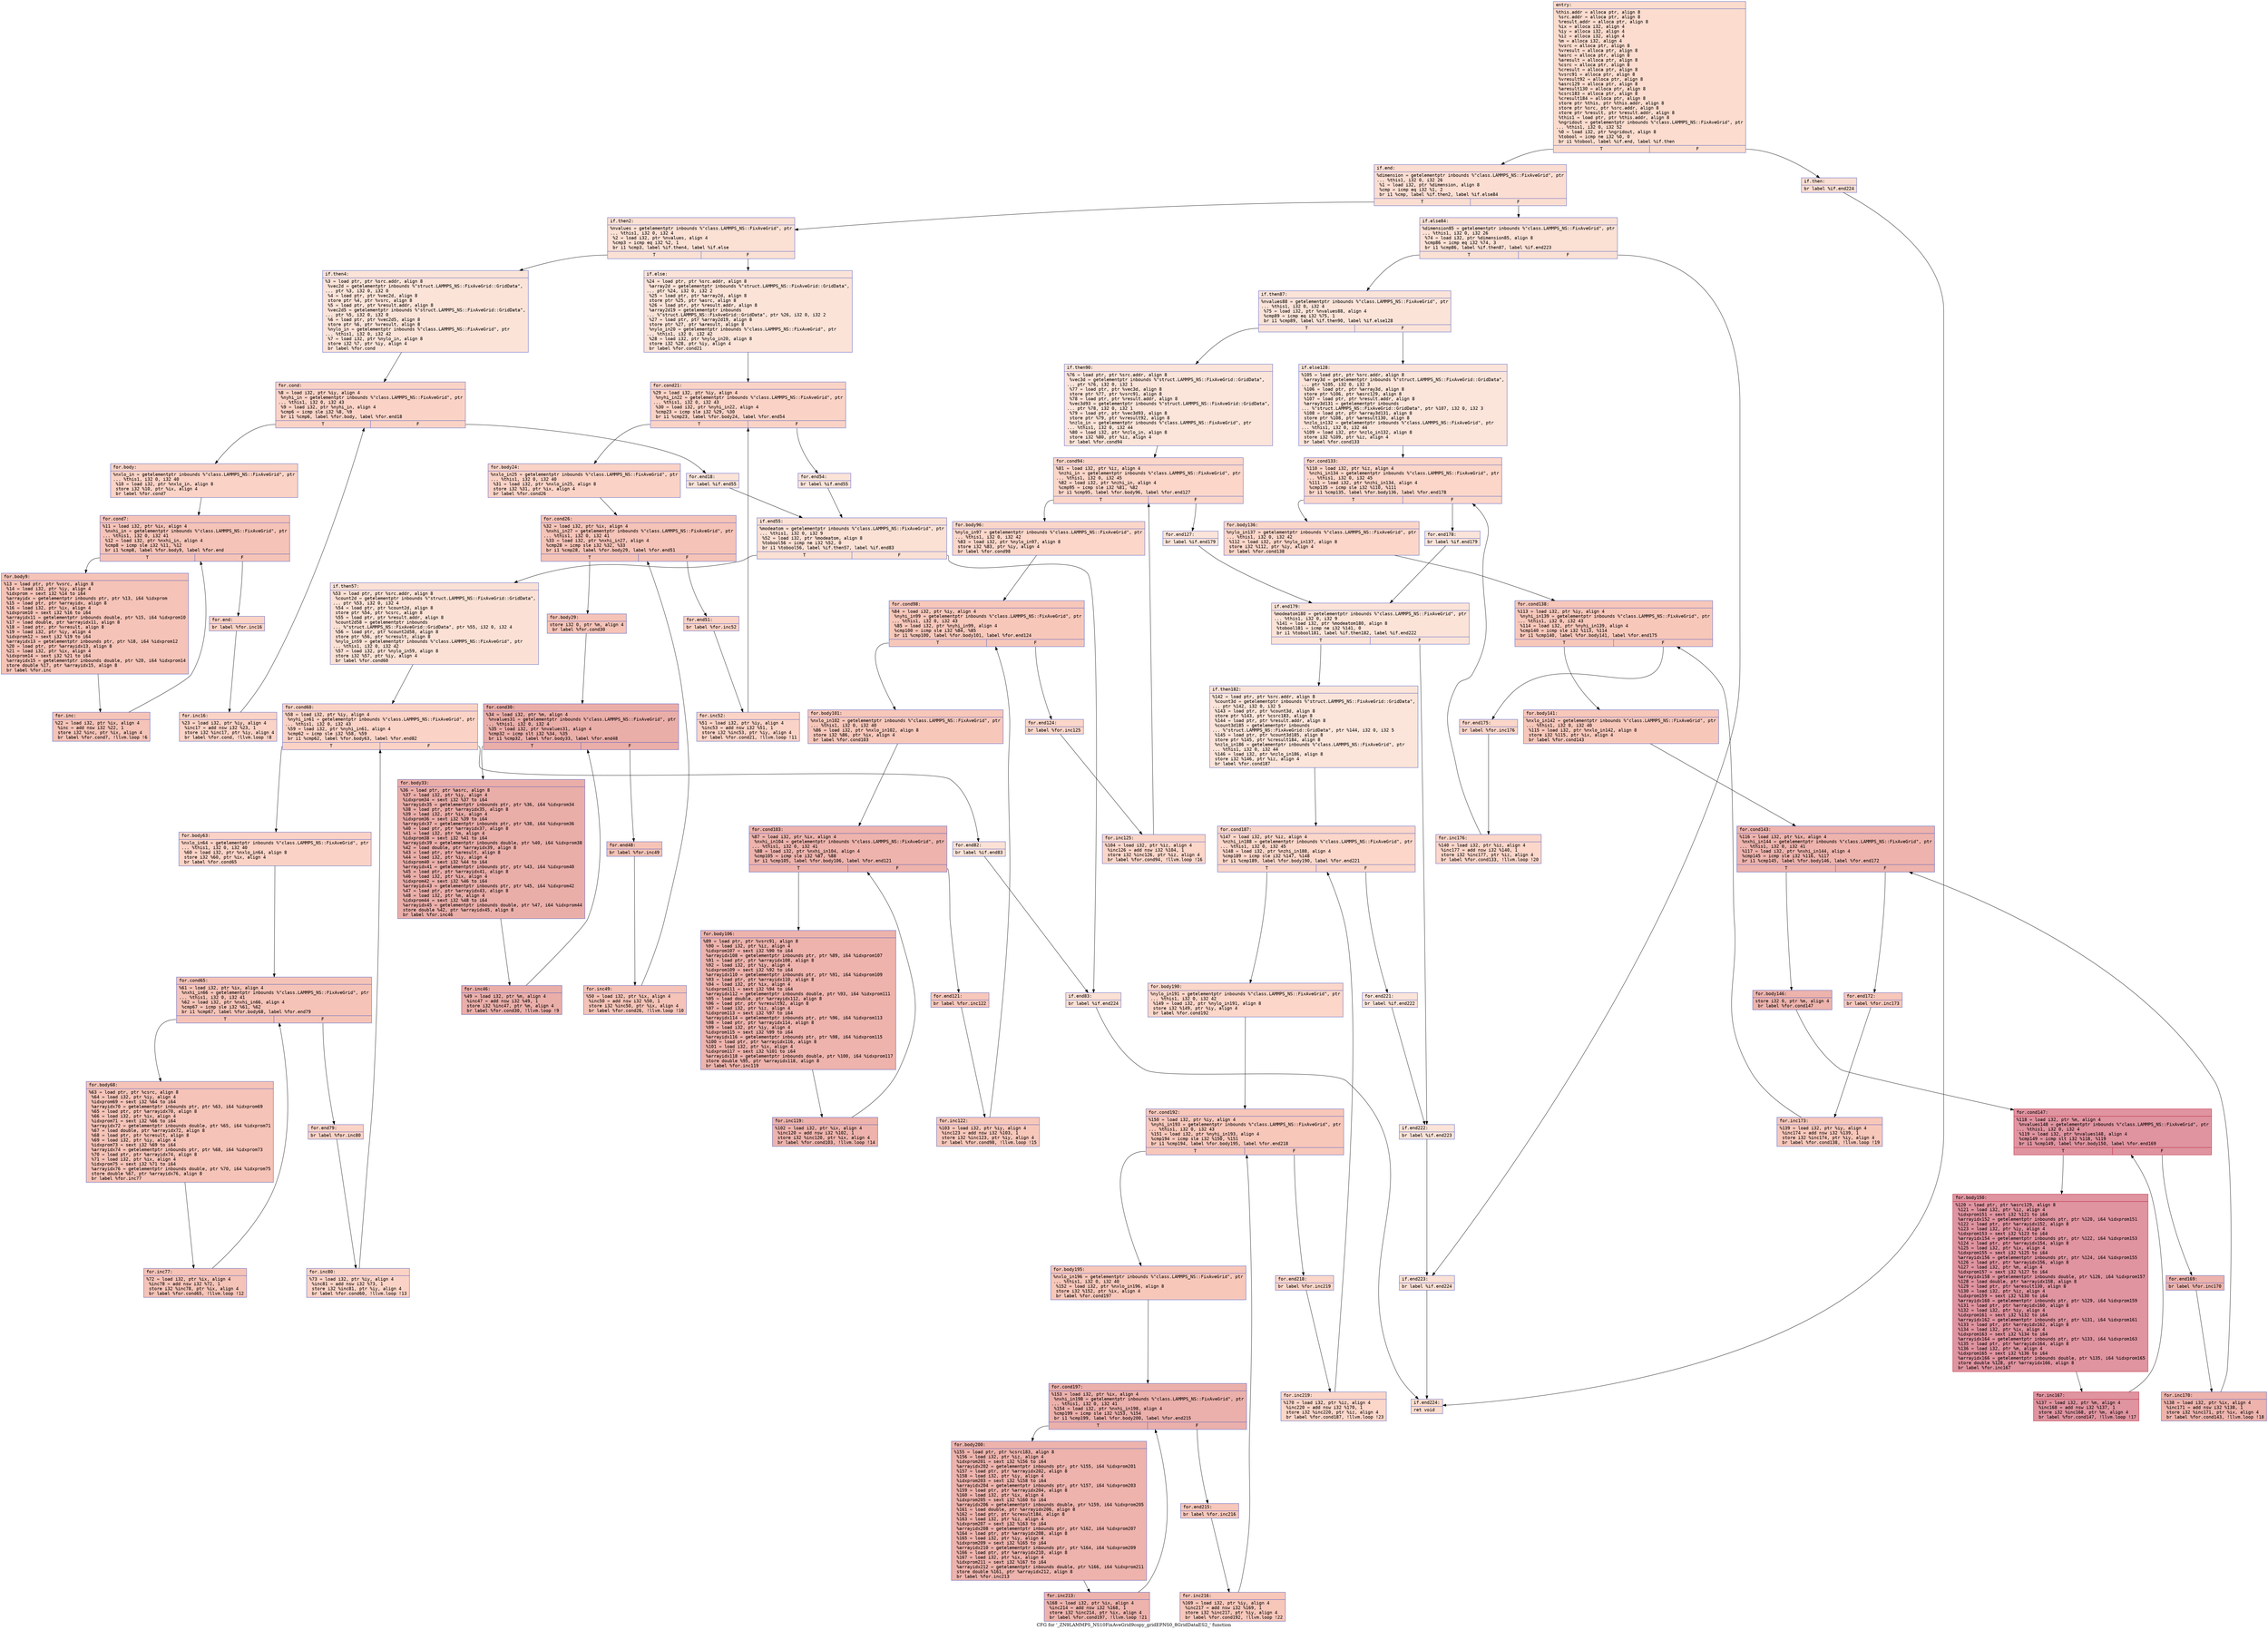 digraph "CFG for '_ZN9LAMMPS_NS10FixAveGrid9copy_gridEPNS0_8GridDataES2_' function" {
	label="CFG for '_ZN9LAMMPS_NS10FixAveGrid9copy_gridEPNS0_8GridDataES2_' function";

	Node0x560b514396a0 [shape=record,color="#3d50c3ff", style=filled, fillcolor="#f7af9170" fontname="Courier",label="{entry:\l|  %this.addr = alloca ptr, align 8\l  %src.addr = alloca ptr, align 8\l  %result.addr = alloca ptr, align 8\l  %ix = alloca i32, align 4\l  %iy = alloca i32, align 4\l  %iz = alloca i32, align 4\l  %m = alloca i32, align 4\l  %vsrc = alloca ptr, align 8\l  %vresult = alloca ptr, align 8\l  %asrc = alloca ptr, align 8\l  %aresult = alloca ptr, align 8\l  %csrc = alloca ptr, align 8\l  %cresult = alloca ptr, align 8\l  %vsrc91 = alloca ptr, align 8\l  %vresult92 = alloca ptr, align 8\l  %asrc129 = alloca ptr, align 8\l  %aresult130 = alloca ptr, align 8\l  %csrc183 = alloca ptr, align 8\l  %cresult184 = alloca ptr, align 8\l  store ptr %this, ptr %this.addr, align 8\l  store ptr %src, ptr %src.addr, align 8\l  store ptr %result, ptr %result.addr, align 8\l  %this1 = load ptr, ptr %this.addr, align 8\l  %ngridout = getelementptr inbounds %\"class.LAMMPS_NS::FixAveGrid\", ptr\l... %this1, i32 0, i32 52\l  %0 = load i32, ptr %ngridout, align 8\l  %tobool = icmp ne i32 %0, 0\l  br i1 %tobool, label %if.end, label %if.then\l|{<s0>T|<s1>F}}"];
	Node0x560b514396a0:s0 -> Node0x560b51439d40[tooltip="entry -> if.end\nProbability 62.50%" ];
	Node0x560b514396a0:s1 -> Node0x560b5143aab0[tooltip="entry -> if.then\nProbability 37.50%" ];
	Node0x560b5143aab0 [shape=record,color="#3d50c3ff", style=filled, fillcolor="#f7b59970" fontname="Courier",label="{if.then:\l|  br label %if.end224\l}"];
	Node0x560b5143aab0 -> Node0x560b5143abd0[tooltip="if.then -> if.end224\nProbability 100.00%" ];
	Node0x560b51439d40 [shape=record,color="#3d50c3ff", style=filled, fillcolor="#f7b39670" fontname="Courier",label="{if.end:\l|  %dimension = getelementptr inbounds %\"class.LAMMPS_NS::FixAveGrid\", ptr\l... %this1, i32 0, i32 26\l  %1 = load i32, ptr %dimension, align 8\l  %cmp = icmp eq i32 %1, 2\l  br i1 %cmp, label %if.then2, label %if.else84\l|{<s0>T|<s1>F}}"];
	Node0x560b51439d40:s0 -> Node0x560b5143aee0[tooltip="if.end -> if.then2\nProbability 50.00%" ];
	Node0x560b51439d40:s1 -> Node0x560b5143af60[tooltip="if.end -> if.else84\nProbability 50.00%" ];
	Node0x560b5143aee0 [shape=record,color="#3d50c3ff", style=filled, fillcolor="#f7b99e70" fontname="Courier",label="{if.then2:\l|  %nvalues = getelementptr inbounds %\"class.LAMMPS_NS::FixAveGrid\", ptr\l... %this1, i32 0, i32 4\l  %2 = load i32, ptr %nvalues, align 4\l  %cmp3 = icmp eq i32 %2, 1\l  br i1 %cmp3, label %if.then4, label %if.else\l|{<s0>T|<s1>F}}"];
	Node0x560b5143aee0:s0 -> Node0x560b5143b2a0[tooltip="if.then2 -> if.then4\nProbability 50.00%" ];
	Node0x560b5143aee0:s1 -> Node0x560b5143b320[tooltip="if.then2 -> if.else\nProbability 50.00%" ];
	Node0x560b5143b2a0 [shape=record,color="#3d50c3ff", style=filled, fillcolor="#f6bfa670" fontname="Courier",label="{if.then4:\l|  %3 = load ptr, ptr %src.addr, align 8\l  %vec2d = getelementptr inbounds %\"struct.LAMMPS_NS::FixAveGrid::GridData\",\l... ptr %3, i32 0, i32 0\l  %4 = load ptr, ptr %vec2d, align 8\l  store ptr %4, ptr %vsrc, align 8\l  %5 = load ptr, ptr %result.addr, align 8\l  %vec2d5 = getelementptr inbounds %\"struct.LAMMPS_NS::FixAveGrid::GridData\",\l... ptr %5, i32 0, i32 0\l  %6 = load ptr, ptr %vec2d5, align 8\l  store ptr %6, ptr %vresult, align 8\l  %nylo_in = getelementptr inbounds %\"class.LAMMPS_NS::FixAveGrid\", ptr\l... %this1, i32 0, i32 42\l  %7 = load i32, ptr %nylo_in, align 8\l  store i32 %7, ptr %iy, align 4\l  br label %for.cond\l}"];
	Node0x560b5143b2a0 -> Node0x560b5143bb40[tooltip="if.then4 -> for.cond\nProbability 100.00%" ];
	Node0x560b5143bb40 [shape=record,color="#3d50c3ff", style=filled, fillcolor="#f59c7d70" fontname="Courier",label="{for.cond:\l|  %8 = load i32, ptr %iy, align 4\l  %nyhi_in = getelementptr inbounds %\"class.LAMMPS_NS::FixAveGrid\", ptr\l... %this1, i32 0, i32 43\l  %9 = load i32, ptr %nyhi_in, align 4\l  %cmp6 = icmp sle i32 %8, %9\l  br i1 %cmp6, label %for.body, label %for.end18\l|{<s0>T|<s1>F}}"];
	Node0x560b5143bb40:s0 -> Node0x560b5143bec0[tooltip="for.cond -> for.body\nProbability 96.88%" ];
	Node0x560b5143bb40:s1 -> Node0x560b5143bf40[tooltip="for.cond -> for.end18\nProbability 3.12%" ];
	Node0x560b5143bec0 [shape=record,color="#3d50c3ff", style=filled, fillcolor="#f59c7d70" fontname="Courier",label="{for.body:\l|  %nxlo_in = getelementptr inbounds %\"class.LAMMPS_NS::FixAveGrid\", ptr\l... %this1, i32 0, i32 40\l  %10 = load i32, ptr %nxlo_in, align 8\l  store i32 %10, ptr %ix, align 4\l  br label %for.cond7\l}"];
	Node0x560b5143bec0 -> Node0x560b5143c270[tooltip="for.body -> for.cond7\nProbability 100.00%" ];
	Node0x560b5143c270 [shape=record,color="#3d50c3ff", style=filled, fillcolor="#e8765c70" fontname="Courier",label="{for.cond7:\l|  %11 = load i32, ptr %ix, align 4\l  %nxhi_in = getelementptr inbounds %\"class.LAMMPS_NS::FixAveGrid\", ptr\l... %this1, i32 0, i32 41\l  %12 = load i32, ptr %nxhi_in, align 4\l  %cmp8 = icmp sle i32 %11, %12\l  br i1 %cmp8, label %for.body9, label %for.end\l|{<s0>T|<s1>F}}"];
	Node0x560b5143c270:s0 -> Node0x560b5143a790[tooltip="for.cond7 -> for.body9\nProbability 96.88%" ];
	Node0x560b5143c270:s1 -> Node0x560b5143a810[tooltip="for.cond7 -> for.end\nProbability 3.12%" ];
	Node0x560b5143a790 [shape=record,color="#3d50c3ff", style=filled, fillcolor="#e8765c70" fontname="Courier",label="{for.body9:\l|  %13 = load ptr, ptr %vsrc, align 8\l  %14 = load i32, ptr %iy, align 4\l  %idxprom = sext i32 %14 to i64\l  %arrayidx = getelementptr inbounds ptr, ptr %13, i64 %idxprom\l  %15 = load ptr, ptr %arrayidx, align 8\l  %16 = load i32, ptr %ix, align 4\l  %idxprom10 = sext i32 %16 to i64\l  %arrayidx11 = getelementptr inbounds double, ptr %15, i64 %idxprom10\l  %17 = load double, ptr %arrayidx11, align 8\l  %18 = load ptr, ptr %vresult, align 8\l  %19 = load i32, ptr %iy, align 4\l  %idxprom12 = sext i32 %19 to i64\l  %arrayidx13 = getelementptr inbounds ptr, ptr %18, i64 %idxprom12\l  %20 = load ptr, ptr %arrayidx13, align 8\l  %21 = load i32, ptr %ix, align 4\l  %idxprom14 = sext i32 %21 to i64\l  %arrayidx15 = getelementptr inbounds double, ptr %20, i64 %idxprom14\l  store double %17, ptr %arrayidx15, align 8\l  br label %for.inc\l}"];
	Node0x560b5143a790 -> Node0x560b5143d570[tooltip="for.body9 -> for.inc\nProbability 100.00%" ];
	Node0x560b5143d570 [shape=record,color="#3d50c3ff", style=filled, fillcolor="#e8765c70" fontname="Courier",label="{for.inc:\l|  %22 = load i32, ptr %ix, align 4\l  %inc = add nsw i32 %22, 1\l  store i32 %inc, ptr %ix, align 4\l  br label %for.cond7, !llvm.loop !6\l}"];
	Node0x560b5143d570 -> Node0x560b5143c270[tooltip="for.inc -> for.cond7\nProbability 100.00%" ];
	Node0x560b5143a810 [shape=record,color="#3d50c3ff", style=filled, fillcolor="#f59c7d70" fontname="Courier",label="{for.end:\l|  br label %for.inc16\l}"];
	Node0x560b5143a810 -> Node0x560b5143d960[tooltip="for.end -> for.inc16\nProbability 100.00%" ];
	Node0x560b5143d960 [shape=record,color="#3d50c3ff", style=filled, fillcolor="#f59c7d70" fontname="Courier",label="{for.inc16:\l|  %23 = load i32, ptr %iy, align 4\l  %inc17 = add nsw i32 %23, 1\l  store i32 %inc17, ptr %iy, align 4\l  br label %for.cond, !llvm.loop !8\l}"];
	Node0x560b5143d960 -> Node0x560b5143bb40[tooltip="for.inc16 -> for.cond\nProbability 100.00%" ];
	Node0x560b5143bf40 [shape=record,color="#3d50c3ff", style=filled, fillcolor="#f6bfa670" fontname="Courier",label="{for.end18:\l|  br label %if.end55\l}"];
	Node0x560b5143bf40 -> Node0x560b5143dde0[tooltip="for.end18 -> if.end55\nProbability 100.00%" ];
	Node0x560b5143b320 [shape=record,color="#3d50c3ff", style=filled, fillcolor="#f6bfa670" fontname="Courier",label="{if.else:\l|  %24 = load ptr, ptr %src.addr, align 8\l  %array2d = getelementptr inbounds %\"struct.LAMMPS_NS::FixAveGrid::GridData\",\l... ptr %24, i32 0, i32 2\l  %25 = load ptr, ptr %array2d, align 8\l  store ptr %25, ptr %asrc, align 8\l  %26 = load ptr, ptr %result.addr, align 8\l  %array2d19 = getelementptr inbounds\l... %\"struct.LAMMPS_NS::FixAveGrid::GridData\", ptr %26, i32 0, i32 2\l  %27 = load ptr, ptr %array2d19, align 8\l  store ptr %27, ptr %aresult, align 8\l  %nylo_in20 = getelementptr inbounds %\"class.LAMMPS_NS::FixAveGrid\", ptr\l... %this1, i32 0, i32 42\l  %28 = load i32, ptr %nylo_in20, align 8\l  store i32 %28, ptr %iy, align 4\l  br label %for.cond21\l}"];
	Node0x560b5143b320 -> Node0x560b5143e5f0[tooltip="if.else -> for.cond21\nProbability 100.00%" ];
	Node0x560b5143e5f0 [shape=record,color="#3d50c3ff", style=filled, fillcolor="#f59c7d70" fontname="Courier",label="{for.cond21:\l|  %29 = load i32, ptr %iy, align 4\l  %nyhi_in22 = getelementptr inbounds %\"class.LAMMPS_NS::FixAveGrid\", ptr\l... %this1, i32 0, i32 43\l  %30 = load i32, ptr %nyhi_in22, align 4\l  %cmp23 = icmp sle i32 %29, %30\l  br i1 %cmp23, label %for.body24, label %for.end54\l|{<s0>T|<s1>F}}"];
	Node0x560b5143e5f0:s0 -> Node0x560b5143e980[tooltip="for.cond21 -> for.body24\nProbability 96.88%" ];
	Node0x560b5143e5f0:s1 -> Node0x560b5143ea00[tooltip="for.cond21 -> for.end54\nProbability 3.12%" ];
	Node0x560b5143e980 [shape=record,color="#3d50c3ff", style=filled, fillcolor="#f59c7d70" fontname="Courier",label="{for.body24:\l|  %nxlo_in25 = getelementptr inbounds %\"class.LAMMPS_NS::FixAveGrid\", ptr\l... %this1, i32 0, i32 40\l  %31 = load i32, ptr %nxlo_in25, align 8\l  store i32 %31, ptr %ix, align 4\l  br label %for.cond26\l}"];
	Node0x560b5143e980 -> Node0x560b5143ed40[tooltip="for.body24 -> for.cond26\nProbability 100.00%" ];
	Node0x560b5143ed40 [shape=record,color="#3d50c3ff", style=filled, fillcolor="#e8765c70" fontname="Courier",label="{for.cond26:\l|  %32 = load i32, ptr %ix, align 4\l  %nxhi_in27 = getelementptr inbounds %\"class.LAMMPS_NS::FixAveGrid\", ptr\l... %this1, i32 0, i32 41\l  %33 = load i32, ptr %nxhi_in27, align 4\l  %cmp28 = icmp sle i32 %32, %33\l  br i1 %cmp28, label %for.body29, label %for.end51\l|{<s0>T|<s1>F}}"];
	Node0x560b5143ed40:s0 -> Node0x560b5143f0d0[tooltip="for.cond26 -> for.body29\nProbability 96.88%" ];
	Node0x560b5143ed40:s1 -> Node0x560b5143f150[tooltip="for.cond26 -> for.end51\nProbability 3.12%" ];
	Node0x560b5143f0d0 [shape=record,color="#3d50c3ff", style=filled, fillcolor="#e8765c70" fontname="Courier",label="{for.body29:\l|  store i32 0, ptr %m, align 4\l  br label %for.cond30\l}"];
	Node0x560b5143f0d0 -> Node0x560b5143f320[tooltip="for.body29 -> for.cond30\nProbability 100.00%" ];
	Node0x560b5143f320 [shape=record,color="#3d50c3ff", style=filled, fillcolor="#d0473d70" fontname="Courier",label="{for.cond30:\l|  %34 = load i32, ptr %m, align 4\l  %nvalues31 = getelementptr inbounds %\"class.LAMMPS_NS::FixAveGrid\", ptr\l... %this1, i32 0, i32 4\l  %35 = load i32, ptr %nvalues31, align 4\l  %cmp32 = icmp slt i32 %34, %35\l  br i1 %cmp32, label %for.body33, label %for.end48\l|{<s0>T|<s1>F}}"];
	Node0x560b5143f320:s0 -> Node0x560b5143f6b0[tooltip="for.cond30 -> for.body33\nProbability 96.88%" ];
	Node0x560b5143f320:s1 -> Node0x560b5143f730[tooltip="for.cond30 -> for.end48\nProbability 3.12%" ];
	Node0x560b5143f6b0 [shape=record,color="#3d50c3ff", style=filled, fillcolor="#d0473d70" fontname="Courier",label="{for.body33:\l|  %36 = load ptr, ptr %asrc, align 8\l  %37 = load i32, ptr %iy, align 4\l  %idxprom34 = sext i32 %37 to i64\l  %arrayidx35 = getelementptr inbounds ptr, ptr %36, i64 %idxprom34\l  %38 = load ptr, ptr %arrayidx35, align 8\l  %39 = load i32, ptr %ix, align 4\l  %idxprom36 = sext i32 %39 to i64\l  %arrayidx37 = getelementptr inbounds ptr, ptr %38, i64 %idxprom36\l  %40 = load ptr, ptr %arrayidx37, align 8\l  %41 = load i32, ptr %m, align 4\l  %idxprom38 = sext i32 %41 to i64\l  %arrayidx39 = getelementptr inbounds double, ptr %40, i64 %idxprom38\l  %42 = load double, ptr %arrayidx39, align 8\l  %43 = load ptr, ptr %aresult, align 8\l  %44 = load i32, ptr %iy, align 4\l  %idxprom40 = sext i32 %44 to i64\l  %arrayidx41 = getelementptr inbounds ptr, ptr %43, i64 %idxprom40\l  %45 = load ptr, ptr %arrayidx41, align 8\l  %46 = load i32, ptr %ix, align 4\l  %idxprom42 = sext i32 %46 to i64\l  %arrayidx43 = getelementptr inbounds ptr, ptr %45, i64 %idxprom42\l  %47 = load ptr, ptr %arrayidx43, align 8\l  %48 = load i32, ptr %m, align 4\l  %idxprom44 = sext i32 %48 to i64\l  %arrayidx45 = getelementptr inbounds double, ptr %47, i64 %idxprom44\l  store double %42, ptr %arrayidx45, align 8\l  br label %for.inc46\l}"];
	Node0x560b5143f6b0 -> Node0x560b51441030[tooltip="for.body33 -> for.inc46\nProbability 100.00%" ];
	Node0x560b51441030 [shape=record,color="#3d50c3ff", style=filled, fillcolor="#d0473d70" fontname="Courier",label="{for.inc46:\l|  %49 = load i32, ptr %m, align 4\l  %inc47 = add nsw i32 %49, 1\l  store i32 %inc47, ptr %m, align 4\l  br label %for.cond30, !llvm.loop !9\l}"];
	Node0x560b51441030 -> Node0x560b5143f320[tooltip="for.inc46 -> for.cond30\nProbability 100.00%" ];
	Node0x560b5143f730 [shape=record,color="#3d50c3ff", style=filled, fillcolor="#e8765c70" fontname="Courier",label="{for.end48:\l|  br label %for.inc49\l}"];
	Node0x560b5143f730 -> Node0x560b5143c850[tooltip="for.end48 -> for.inc49\nProbability 100.00%" ];
	Node0x560b5143c850 [shape=record,color="#3d50c3ff", style=filled, fillcolor="#e8765c70" fontname="Courier",label="{for.inc49:\l|  %50 = load i32, ptr %ix, align 4\l  %inc50 = add nsw i32 %50, 1\l  store i32 %inc50, ptr %ix, align 4\l  br label %for.cond26, !llvm.loop !10\l}"];
	Node0x560b5143c850 -> Node0x560b5143ed40[tooltip="for.inc49 -> for.cond26\nProbability 100.00%" ];
	Node0x560b5143f150 [shape=record,color="#3d50c3ff", style=filled, fillcolor="#f59c7d70" fontname="Courier",label="{for.end51:\l|  br label %for.inc52\l}"];
	Node0x560b5143f150 -> Node0x560b51441f40[tooltip="for.end51 -> for.inc52\nProbability 100.00%" ];
	Node0x560b51441f40 [shape=record,color="#3d50c3ff", style=filled, fillcolor="#f59c7d70" fontname="Courier",label="{for.inc52:\l|  %51 = load i32, ptr %iy, align 4\l  %inc53 = add nsw i32 %51, 1\l  store i32 %inc53, ptr %iy, align 4\l  br label %for.cond21, !llvm.loop !11\l}"];
	Node0x560b51441f40 -> Node0x560b5143e5f0[tooltip="for.inc52 -> for.cond21\nProbability 100.00%" ];
	Node0x560b5143ea00 [shape=record,color="#3d50c3ff", style=filled, fillcolor="#f6bfa670" fontname="Courier",label="{for.end54:\l|  br label %if.end55\l}"];
	Node0x560b5143ea00 -> Node0x560b5143dde0[tooltip="for.end54 -> if.end55\nProbability 100.00%" ];
	Node0x560b5143dde0 [shape=record,color="#3d50c3ff", style=filled, fillcolor="#f7b99e70" fontname="Courier",label="{if.end55:\l|  %modeatom = getelementptr inbounds %\"class.LAMMPS_NS::FixAveGrid\", ptr\l... %this1, i32 0, i32 9\l  %52 = load i32, ptr %modeatom, align 8\l  %tobool56 = icmp ne i32 %52, 0\l  br i1 %tobool56, label %if.then57, label %if.end83\l|{<s0>T|<s1>F}}"];
	Node0x560b5143dde0:s0 -> Node0x560b51442660[tooltip="if.end55 -> if.then57\nProbability 62.50%" ];
	Node0x560b5143dde0:s1 -> Node0x560b514426e0[tooltip="if.end55 -> if.end83\nProbability 37.50%" ];
	Node0x560b51442660 [shape=record,color="#3d50c3ff", style=filled, fillcolor="#f7bca170" fontname="Courier",label="{if.then57:\l|  %53 = load ptr, ptr %src.addr, align 8\l  %count2d = getelementptr inbounds %\"struct.LAMMPS_NS::FixAveGrid::GridData\",\l... ptr %53, i32 0, i32 4\l  %54 = load ptr, ptr %count2d, align 8\l  store ptr %54, ptr %csrc, align 8\l  %55 = load ptr, ptr %result.addr, align 8\l  %count2d58 = getelementptr inbounds\l... %\"struct.LAMMPS_NS::FixAveGrid::GridData\", ptr %55, i32 0, i32 4\l  %56 = load ptr, ptr %count2d58, align 8\l  store ptr %56, ptr %cresult, align 8\l  %nylo_in59 = getelementptr inbounds %\"class.LAMMPS_NS::FixAveGrid\", ptr\l... %this1, i32 0, i32 42\l  %57 = load i32, ptr %nylo_in59, align 8\l  store i32 %57, ptr %iy, align 4\l  br label %for.cond60\l}"];
	Node0x560b51442660 -> Node0x560b51442f30[tooltip="if.then57 -> for.cond60\nProbability 100.00%" ];
	Node0x560b51442f30 [shape=record,color="#3d50c3ff", style=filled, fillcolor="#f59c7d70" fontname="Courier",label="{for.cond60:\l|  %58 = load i32, ptr %iy, align 4\l  %nyhi_in61 = getelementptr inbounds %\"class.LAMMPS_NS::FixAveGrid\", ptr\l... %this1, i32 0, i32 43\l  %59 = load i32, ptr %nyhi_in61, align 4\l  %cmp62 = icmp sle i32 %58, %59\l  br i1 %cmp62, label %for.body63, label %for.end82\l|{<s0>T|<s1>F}}"];
	Node0x560b51442f30:s0 -> Node0x560b514432c0[tooltip="for.cond60 -> for.body63\nProbability 96.88%" ];
	Node0x560b51442f30:s1 -> Node0x560b51443340[tooltip="for.cond60 -> for.end82\nProbability 3.12%" ];
	Node0x560b514432c0 [shape=record,color="#3d50c3ff", style=filled, fillcolor="#f59c7d70" fontname="Courier",label="{for.body63:\l|  %nxlo_in64 = getelementptr inbounds %\"class.LAMMPS_NS::FixAveGrid\", ptr\l... %this1, i32 0, i32 40\l  %60 = load i32, ptr %nxlo_in64, align 8\l  store i32 %60, ptr %ix, align 4\l  br label %for.cond65\l}"];
	Node0x560b514432c0 -> Node0x560b51443680[tooltip="for.body63 -> for.cond65\nProbability 100.00%" ];
	Node0x560b51443680 [shape=record,color="#3d50c3ff", style=filled, fillcolor="#e8765c70" fontname="Courier",label="{for.cond65:\l|  %61 = load i32, ptr %ix, align 4\l  %nxhi_in66 = getelementptr inbounds %\"class.LAMMPS_NS::FixAveGrid\", ptr\l... %this1, i32 0, i32 41\l  %62 = load i32, ptr %nxhi_in66, align 4\l  %cmp67 = icmp sle i32 %61, %62\l  br i1 %cmp67, label %for.body68, label %for.end79\l|{<s0>T|<s1>F}}"];
	Node0x560b51443680:s0 -> Node0x560b51443a10[tooltip="for.cond65 -> for.body68\nProbability 96.88%" ];
	Node0x560b51443680:s1 -> Node0x560b51443a90[tooltip="for.cond65 -> for.end79\nProbability 3.12%" ];
	Node0x560b51443a10 [shape=record,color="#3d50c3ff", style=filled, fillcolor="#e8765c70" fontname="Courier",label="{for.body68:\l|  %63 = load ptr, ptr %csrc, align 8\l  %64 = load i32, ptr %iy, align 4\l  %idxprom69 = sext i32 %64 to i64\l  %arrayidx70 = getelementptr inbounds ptr, ptr %63, i64 %idxprom69\l  %65 = load ptr, ptr %arrayidx70, align 8\l  %66 = load i32, ptr %ix, align 4\l  %idxprom71 = sext i32 %66 to i64\l  %arrayidx72 = getelementptr inbounds double, ptr %65, i64 %idxprom71\l  %67 = load double, ptr %arrayidx72, align 8\l  %68 = load ptr, ptr %cresult, align 8\l  %69 = load i32, ptr %iy, align 4\l  %idxprom73 = sext i32 %69 to i64\l  %arrayidx74 = getelementptr inbounds ptr, ptr %68, i64 %idxprom73\l  %70 = load ptr, ptr %arrayidx74, align 8\l  %71 = load i32, ptr %ix, align 4\l  %idxprom75 = sext i32 %71 to i64\l  %arrayidx76 = getelementptr inbounds double, ptr %70, i64 %idxprom75\l  store double %67, ptr %arrayidx76, align 8\l  br label %for.inc77\l}"];
	Node0x560b51443a10 -> Node0x560b514446a0[tooltip="for.body68 -> for.inc77\nProbability 100.00%" ];
	Node0x560b514446a0 [shape=record,color="#3d50c3ff", style=filled, fillcolor="#e8765c70" fontname="Courier",label="{for.inc77:\l|  %72 = load i32, ptr %ix, align 4\l  %inc78 = add nsw i32 %72, 1\l  store i32 %inc78, ptr %ix, align 4\l  br label %for.cond65, !llvm.loop !12\l}"];
	Node0x560b514446a0 -> Node0x560b51443680[tooltip="for.inc77 -> for.cond65\nProbability 100.00%" ];
	Node0x560b51443a90 [shape=record,color="#3d50c3ff", style=filled, fillcolor="#f59c7d70" fontname="Courier",label="{for.end79:\l|  br label %for.inc80\l}"];
	Node0x560b51443a90 -> Node0x560b51444b20[tooltip="for.end79 -> for.inc80\nProbability 100.00%" ];
	Node0x560b51444b20 [shape=record,color="#3d50c3ff", style=filled, fillcolor="#f59c7d70" fontname="Courier",label="{for.inc80:\l|  %73 = load i32, ptr %iy, align 4\l  %inc81 = add nsw i32 %73, 1\l  store i32 %inc81, ptr %iy, align 4\l  br label %for.cond60, !llvm.loop !13\l}"];
	Node0x560b51444b20 -> Node0x560b51442f30[tooltip="for.inc80 -> for.cond60\nProbability 100.00%" ];
	Node0x560b51443340 [shape=record,color="#3d50c3ff", style=filled, fillcolor="#f7bca170" fontname="Courier",label="{for.end82:\l|  br label %if.end83\l}"];
	Node0x560b51443340 -> Node0x560b514426e0[tooltip="for.end82 -> if.end83\nProbability 100.00%" ];
	Node0x560b514426e0 [shape=record,color="#3d50c3ff", style=filled, fillcolor="#f7b99e70" fontname="Courier",label="{if.end83:\l|  br label %if.end224\l}"];
	Node0x560b514426e0 -> Node0x560b5143abd0[tooltip="if.end83 -> if.end224\nProbability 100.00%" ];
	Node0x560b5143af60 [shape=record,color="#3d50c3ff", style=filled, fillcolor="#f7b99e70" fontname="Courier",label="{if.else84:\l|  %dimension85 = getelementptr inbounds %\"class.LAMMPS_NS::FixAveGrid\", ptr\l... %this1, i32 0, i32 26\l  %74 = load i32, ptr %dimension85, align 8\l  %cmp86 = icmp eq i32 %74, 3\l  br i1 %cmp86, label %if.then87, label %if.end223\l|{<s0>T|<s1>F}}"];
	Node0x560b5143af60:s0 -> Node0x560b514452a0[tooltip="if.else84 -> if.then87\nProbability 50.00%" ];
	Node0x560b5143af60:s1 -> Node0x560b51445320[tooltip="if.else84 -> if.end223\nProbability 50.00%" ];
	Node0x560b514452a0 [shape=record,color="#3d50c3ff", style=filled, fillcolor="#f6bfa670" fontname="Courier",label="{if.then87:\l|  %nvalues88 = getelementptr inbounds %\"class.LAMMPS_NS::FixAveGrid\", ptr\l... %this1, i32 0, i32 4\l  %75 = load i32, ptr %nvalues88, align 4\l  %cmp89 = icmp eq i32 %75, 1\l  br i1 %cmp89, label %if.then90, label %if.else128\l|{<s0>T|<s1>F}}"];
	Node0x560b514452a0:s0 -> Node0x560b51445670[tooltip="if.then87 -> if.then90\nProbability 50.00%" ];
	Node0x560b514452a0:s1 -> Node0x560b514456f0[tooltip="if.then87 -> if.else128\nProbability 50.00%" ];
	Node0x560b51445670 [shape=record,color="#3d50c3ff", style=filled, fillcolor="#f5c1a970" fontname="Courier",label="{if.then90:\l|  %76 = load ptr, ptr %src.addr, align 8\l  %vec3d = getelementptr inbounds %\"struct.LAMMPS_NS::FixAveGrid::GridData\",\l... ptr %76, i32 0, i32 1\l  %77 = load ptr, ptr %vec3d, align 8\l  store ptr %77, ptr %vsrc91, align 8\l  %78 = load ptr, ptr %result.addr, align 8\l  %vec3d93 = getelementptr inbounds %\"struct.LAMMPS_NS::FixAveGrid::GridData\",\l... ptr %78, i32 0, i32 1\l  %79 = load ptr, ptr %vec3d93, align 8\l  store ptr %79, ptr %vresult92, align 8\l  %nzlo_in = getelementptr inbounds %\"class.LAMMPS_NS::FixAveGrid\", ptr\l... %this1, i32 0, i32 44\l  %80 = load i32, ptr %nzlo_in, align 8\l  store i32 %80, ptr %iz, align 4\l  br label %for.cond94\l}"];
	Node0x560b51445670 -> Node0x560b51445f20[tooltip="if.then90 -> for.cond94\nProbability 100.00%" ];
	Node0x560b51445f20 [shape=record,color="#3d50c3ff", style=filled, fillcolor="#f6a38570" fontname="Courier",label="{for.cond94:\l|  %81 = load i32, ptr %iz, align 4\l  %nzhi_in = getelementptr inbounds %\"class.LAMMPS_NS::FixAveGrid\", ptr\l... %this1, i32 0, i32 45\l  %82 = load i32, ptr %nzhi_in, align 4\l  %cmp95 = icmp sle i32 %81, %82\l  br i1 %cmp95, label %for.body96, label %for.end127\l|{<s0>T|<s1>F}}"];
	Node0x560b51445f20:s0 -> Node0x560b514462a0[tooltip="for.cond94 -> for.body96\nProbability 96.88%" ];
	Node0x560b51445f20:s1 -> Node0x560b51446320[tooltip="for.cond94 -> for.end127\nProbability 3.12%" ];
	Node0x560b514462a0 [shape=record,color="#3d50c3ff", style=filled, fillcolor="#f6a38570" fontname="Courier",label="{for.body96:\l|  %nylo_in97 = getelementptr inbounds %\"class.LAMMPS_NS::FixAveGrid\", ptr\l... %this1, i32 0, i32 42\l  %83 = load i32, ptr %nylo_in97, align 8\l  store i32 %83, ptr %iy, align 4\l  br label %for.cond98\l}"];
	Node0x560b514462a0 -> Node0x560b51446660[tooltip="for.body96 -> for.cond98\nProbability 100.00%" ];
	Node0x560b51446660 [shape=record,color="#3d50c3ff", style=filled, fillcolor="#ec7f6370" fontname="Courier",label="{for.cond98:\l|  %84 = load i32, ptr %iy, align 4\l  %nyhi_in99 = getelementptr inbounds %\"class.LAMMPS_NS::FixAveGrid\", ptr\l... %this1, i32 0, i32 43\l  %85 = load i32, ptr %nyhi_in99, align 4\l  %cmp100 = icmp sle i32 %84, %85\l  br i1 %cmp100, label %for.body101, label %for.end124\l|{<s0>T|<s1>F}}"];
	Node0x560b51446660:s0 -> Node0x560b514469f0[tooltip="for.cond98 -> for.body101\nProbability 96.88%" ];
	Node0x560b51446660:s1 -> Node0x560b51446a70[tooltip="for.cond98 -> for.end124\nProbability 3.12%" ];
	Node0x560b514469f0 [shape=record,color="#3d50c3ff", style=filled, fillcolor="#ec7f6370" fontname="Courier",label="{for.body101:\l|  %nxlo_in102 = getelementptr inbounds %\"class.LAMMPS_NS::FixAveGrid\", ptr\l... %this1, i32 0, i32 40\l  %86 = load i32, ptr %nxlo_in102, align 8\l  store i32 %86, ptr %ix, align 4\l  br label %for.cond103\l}"];
	Node0x560b514469f0 -> Node0x560b51446db0[tooltip="for.body101 -> for.cond103\nProbability 100.00%" ];
	Node0x560b51446db0 [shape=record,color="#3d50c3ff", style=filled, fillcolor="#d6524470" fontname="Courier",label="{for.cond103:\l|  %87 = load i32, ptr %ix, align 4\l  %nxhi_in104 = getelementptr inbounds %\"class.LAMMPS_NS::FixAveGrid\", ptr\l... %this1, i32 0, i32 41\l  %88 = load i32, ptr %nxhi_in104, align 4\l  %cmp105 = icmp sle i32 %87, %88\l  br i1 %cmp105, label %for.body106, label %for.end121\l|{<s0>T|<s1>F}}"];
	Node0x560b51446db0:s0 -> Node0x560b51447140[tooltip="for.cond103 -> for.body106\nProbability 96.88%" ];
	Node0x560b51446db0:s1 -> Node0x560b514471c0[tooltip="for.cond103 -> for.end121\nProbability 3.12%" ];
	Node0x560b51447140 [shape=record,color="#3d50c3ff", style=filled, fillcolor="#d6524470" fontname="Courier",label="{for.body106:\l|  %89 = load ptr, ptr %vsrc91, align 8\l  %90 = load i32, ptr %iz, align 4\l  %idxprom107 = sext i32 %90 to i64\l  %arrayidx108 = getelementptr inbounds ptr, ptr %89, i64 %idxprom107\l  %91 = load ptr, ptr %arrayidx108, align 8\l  %92 = load i32, ptr %iy, align 4\l  %idxprom109 = sext i32 %92 to i64\l  %arrayidx110 = getelementptr inbounds ptr, ptr %91, i64 %idxprom109\l  %93 = load ptr, ptr %arrayidx110, align 8\l  %94 = load i32, ptr %ix, align 4\l  %idxprom111 = sext i32 %94 to i64\l  %arrayidx112 = getelementptr inbounds double, ptr %93, i64 %idxprom111\l  %95 = load double, ptr %arrayidx112, align 8\l  %96 = load ptr, ptr %vresult92, align 8\l  %97 = load i32, ptr %iz, align 4\l  %idxprom113 = sext i32 %97 to i64\l  %arrayidx114 = getelementptr inbounds ptr, ptr %96, i64 %idxprom113\l  %98 = load ptr, ptr %arrayidx114, align 8\l  %99 = load i32, ptr %iy, align 4\l  %idxprom115 = sext i32 %99 to i64\l  %arrayidx116 = getelementptr inbounds ptr, ptr %98, i64 %idxprom115\l  %100 = load ptr, ptr %arrayidx116, align 8\l  %101 = load i32, ptr %ix, align 4\l  %idxprom117 = sext i32 %101 to i64\l  %arrayidx118 = getelementptr inbounds double, ptr %100, i64 %idxprom117\l  store double %95, ptr %arrayidx118, align 8\l  br label %for.inc119\l}"];
	Node0x560b51447140 -> Node0x560b51448ad0[tooltip="for.body106 -> for.inc119\nProbability 100.00%" ];
	Node0x560b51448ad0 [shape=record,color="#3d50c3ff", style=filled, fillcolor="#d6524470" fontname="Courier",label="{for.inc119:\l|  %102 = load i32, ptr %ix, align 4\l  %inc120 = add nsw i32 %102, 1\l  store i32 %inc120, ptr %ix, align 4\l  br label %for.cond103, !llvm.loop !14\l}"];
	Node0x560b51448ad0 -> Node0x560b51446db0[tooltip="for.inc119 -> for.cond103\nProbability 100.00%" ];
	Node0x560b514471c0 [shape=record,color="#3d50c3ff", style=filled, fillcolor="#ec7f6370" fontname="Courier",label="{for.end121:\l|  br label %for.inc122\l}"];
	Node0x560b514471c0 -> Node0x560b51448f30[tooltip="for.end121 -> for.inc122\nProbability 100.00%" ];
	Node0x560b51448f30 [shape=record,color="#3d50c3ff", style=filled, fillcolor="#ec7f6370" fontname="Courier",label="{for.inc122:\l|  %103 = load i32, ptr %iy, align 4\l  %inc123 = add nsw i32 %103, 1\l  store i32 %inc123, ptr %iy, align 4\l  br label %for.cond98, !llvm.loop !15\l}"];
	Node0x560b51448f30 -> Node0x560b51446660[tooltip="for.inc122 -> for.cond98\nProbability 100.00%" ];
	Node0x560b51446a70 [shape=record,color="#3d50c3ff", style=filled, fillcolor="#f6a38570" fontname="Courier",label="{for.end124:\l|  br label %for.inc125\l}"];
	Node0x560b51446a70 -> Node0x560b513e28d0[tooltip="for.end124 -> for.inc125\nProbability 100.00%" ];
	Node0x560b513e28d0 [shape=record,color="#3d50c3ff", style=filled, fillcolor="#f6a38570" fontname="Courier",label="{for.inc125:\l|  %104 = load i32, ptr %iz, align 4\l  %inc126 = add nsw i32 %104, 1\l  store i32 %inc126, ptr %iz, align 4\l  br label %for.cond94, !llvm.loop !16\l}"];
	Node0x560b513e28d0 -> Node0x560b51445f20[tooltip="for.inc125 -> for.cond94\nProbability 100.00%" ];
	Node0x560b51446320 [shape=record,color="#3d50c3ff", style=filled, fillcolor="#f5c1a970" fontname="Courier",label="{for.end127:\l|  br label %if.end179\l}"];
	Node0x560b51446320 -> Node0x560b513e2d50[tooltip="for.end127 -> if.end179\nProbability 100.00%" ];
	Node0x560b514456f0 [shape=record,color="#3d50c3ff", style=filled, fillcolor="#f5c1a970" fontname="Courier",label="{if.else128:\l|  %105 = load ptr, ptr %src.addr, align 8\l  %array3d = getelementptr inbounds %\"struct.LAMMPS_NS::FixAveGrid::GridData\",\l... ptr %105, i32 0, i32 3\l  %106 = load ptr, ptr %array3d, align 8\l  store ptr %106, ptr %asrc129, align 8\l  %107 = load ptr, ptr %result.addr, align 8\l  %array3d131 = getelementptr inbounds\l... %\"struct.LAMMPS_NS::FixAveGrid::GridData\", ptr %107, i32 0, i32 3\l  %108 = load ptr, ptr %array3d131, align 8\l  store ptr %108, ptr %aresult130, align 8\l  %nzlo_in132 = getelementptr inbounds %\"class.LAMMPS_NS::FixAveGrid\", ptr\l... %this1, i32 0, i32 44\l  %109 = load i32, ptr %nzlo_in132, align 8\l  store i32 %109, ptr %iz, align 4\l  br label %for.cond133\l}"];
	Node0x560b514456f0 -> Node0x560b513e3560[tooltip="if.else128 -> for.cond133\nProbability 100.00%" ];
	Node0x560b513e3560 [shape=record,color="#3d50c3ff", style=filled, fillcolor="#f6a38570" fontname="Courier",label="{for.cond133:\l|  %110 = load i32, ptr %iz, align 4\l  %nzhi_in134 = getelementptr inbounds %\"class.LAMMPS_NS::FixAveGrid\", ptr\l... %this1, i32 0, i32 45\l  %111 = load i32, ptr %nzhi_in134, align 4\l  %cmp135 = icmp sle i32 %110, %111\l  br i1 %cmp135, label %for.body136, label %for.end178\l|{<s0>T|<s1>F}}"];
	Node0x560b513e3560:s0 -> Node0x560b513e38f0[tooltip="for.cond133 -> for.body136\nProbability 96.88%" ];
	Node0x560b513e3560:s1 -> Node0x560b513e3970[tooltip="for.cond133 -> for.end178\nProbability 3.12%" ];
	Node0x560b513e38f0 [shape=record,color="#3d50c3ff", style=filled, fillcolor="#f6a38570" fontname="Courier",label="{for.body136:\l|  %nylo_in137 = getelementptr inbounds %\"class.LAMMPS_NS::FixAveGrid\", ptr\l... %this1, i32 0, i32 42\l  %112 = load i32, ptr %nylo_in137, align 8\l  store i32 %112, ptr %iy, align 4\l  br label %for.cond138\l}"];
	Node0x560b513e38f0 -> Node0x560b5144bbc0[tooltip="for.body136 -> for.cond138\nProbability 100.00%" ];
	Node0x560b5144bbc0 [shape=record,color="#3d50c3ff", style=filled, fillcolor="#ec7f6370" fontname="Courier",label="{for.cond138:\l|  %113 = load i32, ptr %iy, align 4\l  %nyhi_in139 = getelementptr inbounds %\"class.LAMMPS_NS::FixAveGrid\", ptr\l... %this1, i32 0, i32 43\l  %114 = load i32, ptr %nyhi_in139, align 4\l  %cmp140 = icmp sle i32 %113, %114\l  br i1 %cmp140, label %for.body141, label %for.end175\l|{<s0>T|<s1>F}}"];
	Node0x560b5144bbc0:s0 -> Node0x560b5144bf20[tooltip="for.cond138 -> for.body141\nProbability 96.88%" ];
	Node0x560b5144bbc0:s1 -> Node0x560b5144bfa0[tooltip="for.cond138 -> for.end175\nProbability 3.12%" ];
	Node0x560b5144bf20 [shape=record,color="#3d50c3ff", style=filled, fillcolor="#ec7f6370" fontname="Courier",label="{for.body141:\l|  %nxlo_in142 = getelementptr inbounds %\"class.LAMMPS_NS::FixAveGrid\", ptr\l... %this1, i32 0, i32 40\l  %115 = load i32, ptr %nxlo_in142, align 8\l  store i32 %115, ptr %ix, align 4\l  br label %for.cond143\l}"];
	Node0x560b5144bf20 -> Node0x560b51441370[tooltip="for.body141 -> for.cond143\nProbability 100.00%" ];
	Node0x560b51441370 [shape=record,color="#3d50c3ff", style=filled, fillcolor="#d6524470" fontname="Courier",label="{for.cond143:\l|  %116 = load i32, ptr %ix, align 4\l  %nxhi_in144 = getelementptr inbounds %\"class.LAMMPS_NS::FixAveGrid\", ptr\l... %this1, i32 0, i32 41\l  %117 = load i32, ptr %nxhi_in144, align 4\l  %cmp145 = icmp sle i32 %116, %117\l  br i1 %cmp145, label %for.body146, label %for.end172\l|{<s0>T|<s1>F}}"];
	Node0x560b51441370:s0 -> Node0x560b51441700[tooltip="for.cond143 -> for.body146\nProbability 96.88%" ];
	Node0x560b51441370:s1 -> Node0x560b51441780[tooltip="for.cond143 -> for.end172\nProbability 3.12%" ];
	Node0x560b51441700 [shape=record,color="#3d50c3ff", style=filled, fillcolor="#d6524470" fontname="Courier",label="{for.body146:\l|  store i32 0, ptr %m, align 4\l  br label %for.cond147\l}"];
	Node0x560b51441700 -> Node0x560b51441950[tooltip="for.body146 -> for.cond147\nProbability 100.00%" ];
	Node0x560b51441950 [shape=record,color="#b70d28ff", style=filled, fillcolor="#b70d2870" fontname="Courier",label="{for.cond147:\l|  %118 = load i32, ptr %m, align 4\l  %nvalues148 = getelementptr inbounds %\"class.LAMMPS_NS::FixAveGrid\", ptr\l... %this1, i32 0, i32 4\l  %119 = load i32, ptr %nvalues148, align 4\l  %cmp149 = icmp slt i32 %118, %119\l  br i1 %cmp149, label %for.body150, label %for.end169\l|{<s0>T|<s1>F}}"];
	Node0x560b51441950:s0 -> Node0x560b51441ce0[tooltip="for.cond147 -> for.body150\nProbability 96.88%" ];
	Node0x560b51441950:s1 -> Node0x560b51441d60[tooltip="for.cond147 -> for.end169\nProbability 3.12%" ];
	Node0x560b51441ce0 [shape=record,color="#b70d28ff", style=filled, fillcolor="#b70d2870" fontname="Courier",label="{for.body150:\l|  %120 = load ptr, ptr %asrc129, align 8\l  %121 = load i32, ptr %iz, align 4\l  %idxprom151 = sext i32 %121 to i64\l  %arrayidx152 = getelementptr inbounds ptr, ptr %120, i64 %idxprom151\l  %122 = load ptr, ptr %arrayidx152, align 8\l  %123 = load i32, ptr %iy, align 4\l  %idxprom153 = sext i32 %123 to i64\l  %arrayidx154 = getelementptr inbounds ptr, ptr %122, i64 %idxprom153\l  %124 = load ptr, ptr %arrayidx154, align 8\l  %125 = load i32, ptr %ix, align 4\l  %idxprom155 = sext i32 %125 to i64\l  %arrayidx156 = getelementptr inbounds ptr, ptr %124, i64 %idxprom155\l  %126 = load ptr, ptr %arrayidx156, align 8\l  %127 = load i32, ptr %m, align 4\l  %idxprom157 = sext i32 %127 to i64\l  %arrayidx158 = getelementptr inbounds double, ptr %126, i64 %idxprom157\l  %128 = load double, ptr %arrayidx158, align 8\l  %129 = load ptr, ptr %aresult130, align 8\l  %130 = load i32, ptr %iz, align 4\l  %idxprom159 = sext i32 %130 to i64\l  %arrayidx160 = getelementptr inbounds ptr, ptr %129, i64 %idxprom159\l  %131 = load ptr, ptr %arrayidx160, align 8\l  %132 = load i32, ptr %iy, align 4\l  %idxprom161 = sext i32 %132 to i64\l  %arrayidx162 = getelementptr inbounds ptr, ptr %131, i64 %idxprom161\l  %133 = load ptr, ptr %arrayidx162, align 8\l  %134 = load i32, ptr %ix, align 4\l  %idxprom163 = sext i32 %134 to i64\l  %arrayidx164 = getelementptr inbounds ptr, ptr %133, i64 %idxprom163\l  %135 = load ptr, ptr %arrayidx164, align 8\l  %136 = load i32, ptr %m, align 4\l  %idxprom165 = sext i32 %136 to i64\l  %arrayidx166 = getelementptr inbounds double, ptr %135, i64 %idxprom165\l  store double %128, ptr %arrayidx166, align 8\l  br label %for.inc167\l}"];
	Node0x560b51441ce0 -> Node0x560b5144ef00[tooltip="for.body150 -> for.inc167\nProbability 100.00%" ];
	Node0x560b5144ef00 [shape=record,color="#b70d28ff", style=filled, fillcolor="#b70d2870" fontname="Courier",label="{for.inc167:\l|  %137 = load i32, ptr %m, align 4\l  %inc168 = add nsw i32 %137, 1\l  store i32 %inc168, ptr %m, align 4\l  br label %for.cond147, !llvm.loop !17\l}"];
	Node0x560b5144ef00 -> Node0x560b51441950[tooltip="for.inc167 -> for.cond147\nProbability 100.00%" ];
	Node0x560b51441d60 [shape=record,color="#3d50c3ff", style=filled, fillcolor="#d6524470" fontname="Courier",label="{for.end169:\l|  br label %for.inc170\l}"];
	Node0x560b51441d60 -> Node0x560b5144f380[tooltip="for.end169 -> for.inc170\nProbability 100.00%" ];
	Node0x560b5144f380 [shape=record,color="#3d50c3ff", style=filled, fillcolor="#d6524470" fontname="Courier",label="{for.inc170:\l|  %138 = load i32, ptr %ix, align 4\l  %inc171 = add nsw i32 %138, 1\l  store i32 %inc171, ptr %ix, align 4\l  br label %for.cond143, !llvm.loop !18\l}"];
	Node0x560b5144f380 -> Node0x560b51441370[tooltip="for.inc170 -> for.cond143\nProbability 100.00%" ];
	Node0x560b51441780 [shape=record,color="#3d50c3ff", style=filled, fillcolor="#ec7f6370" fontname="Courier",label="{for.end172:\l|  br label %for.inc173\l}"];
	Node0x560b51441780 -> Node0x560b5144f800[tooltip="for.end172 -> for.inc173\nProbability 100.00%" ];
	Node0x560b5144f800 [shape=record,color="#3d50c3ff", style=filled, fillcolor="#ec7f6370" fontname="Courier",label="{for.inc173:\l|  %139 = load i32, ptr %iy, align 4\l  %inc174 = add nsw i32 %139, 1\l  store i32 %inc174, ptr %iy, align 4\l  br label %for.cond138, !llvm.loop !19\l}"];
	Node0x560b5144f800 -> Node0x560b5144bbc0[tooltip="for.inc173 -> for.cond138\nProbability 100.00%" ];
	Node0x560b5144bfa0 [shape=record,color="#3d50c3ff", style=filled, fillcolor="#f6a38570" fontname="Courier",label="{for.end175:\l|  br label %for.inc176\l}"];
	Node0x560b5144bfa0 -> Node0x560b5144fc80[tooltip="for.end175 -> for.inc176\nProbability 100.00%" ];
	Node0x560b5144fc80 [shape=record,color="#3d50c3ff", style=filled, fillcolor="#f6a38570" fontname="Courier",label="{for.inc176:\l|  %140 = load i32, ptr %iz, align 4\l  %inc177 = add nsw i32 %140, 1\l  store i32 %inc177, ptr %iz, align 4\l  br label %for.cond133, !llvm.loop !20\l}"];
	Node0x560b5144fc80 -> Node0x560b513e3560[tooltip="for.inc176 -> for.cond133\nProbability 100.00%" ];
	Node0x560b513e3970 [shape=record,color="#3d50c3ff", style=filled, fillcolor="#f5c1a970" fontname="Courier",label="{for.end178:\l|  br label %if.end179\l}"];
	Node0x560b513e3970 -> Node0x560b513e2d50[tooltip="for.end178 -> if.end179\nProbability 100.00%" ];
	Node0x560b513e2d50 [shape=record,color="#3d50c3ff", style=filled, fillcolor="#f6bfa670" fontname="Courier",label="{if.end179:\l|  %modeatom180 = getelementptr inbounds %\"class.LAMMPS_NS::FixAveGrid\", ptr\l... %this1, i32 0, i32 9\l  %141 = load i32, ptr %modeatom180, align 8\l  %tobool181 = icmp ne i32 %141, 0\l  br i1 %tobool181, label %if.then182, label %if.end222\l|{<s0>T|<s1>F}}"];
	Node0x560b513e2d50:s0 -> Node0x560b514503a0[tooltip="if.end179 -> if.then182\nProbability 62.50%" ];
	Node0x560b513e2d50:s1 -> Node0x560b51450420[tooltip="if.end179 -> if.end222\nProbability 37.50%" ];
	Node0x560b514503a0 [shape=record,color="#3d50c3ff", style=filled, fillcolor="#f5c1a970" fontname="Courier",label="{if.then182:\l|  %142 = load ptr, ptr %src.addr, align 8\l  %count3d = getelementptr inbounds %\"struct.LAMMPS_NS::FixAveGrid::GridData\",\l... ptr %142, i32 0, i32 5\l  %143 = load ptr, ptr %count3d, align 8\l  store ptr %143, ptr %csrc183, align 8\l  %144 = load ptr, ptr %result.addr, align 8\l  %count3d185 = getelementptr inbounds\l... %\"struct.LAMMPS_NS::FixAveGrid::GridData\", ptr %144, i32 0, i32 5\l  %145 = load ptr, ptr %count3d185, align 8\l  store ptr %145, ptr %cresult184, align 8\l  %nzlo_in186 = getelementptr inbounds %\"class.LAMMPS_NS::FixAveGrid\", ptr\l... %this1, i32 0, i32 44\l  %146 = load i32, ptr %nzlo_in186, align 8\l  store i32 %146, ptr %iz, align 4\l  br label %for.cond187\l}"];
	Node0x560b514503a0 -> Node0x560b51450c70[tooltip="if.then182 -> for.cond187\nProbability 100.00%" ];
	Node0x560b51450c70 [shape=record,color="#3d50c3ff", style=filled, fillcolor="#f6a38570" fontname="Courier",label="{for.cond187:\l|  %147 = load i32, ptr %iz, align 4\l  %nzhi_in188 = getelementptr inbounds %\"class.LAMMPS_NS::FixAveGrid\", ptr\l... %this1, i32 0, i32 45\l  %148 = load i32, ptr %nzhi_in188, align 4\l  %cmp189 = icmp sle i32 %147, %148\l  br i1 %cmp189, label %for.body190, label %for.end221\l|{<s0>T|<s1>F}}"];
	Node0x560b51450c70:s0 -> Node0x560b51451000[tooltip="for.cond187 -> for.body190\nProbability 96.88%" ];
	Node0x560b51450c70:s1 -> Node0x560b51451080[tooltip="for.cond187 -> for.end221\nProbability 3.12%" ];
	Node0x560b51451000 [shape=record,color="#3d50c3ff", style=filled, fillcolor="#f6a38570" fontname="Courier",label="{for.body190:\l|  %nylo_in191 = getelementptr inbounds %\"class.LAMMPS_NS::FixAveGrid\", ptr\l... %this1, i32 0, i32 42\l  %149 = load i32, ptr %nylo_in191, align 8\l  store i32 %149, ptr %iy, align 4\l  br label %for.cond192\l}"];
	Node0x560b51451000 -> Node0x560b514513c0[tooltip="for.body190 -> for.cond192\nProbability 100.00%" ];
	Node0x560b514513c0 [shape=record,color="#3d50c3ff", style=filled, fillcolor="#ec7f6370" fontname="Courier",label="{for.cond192:\l|  %150 = load i32, ptr %iy, align 4\l  %nyhi_in193 = getelementptr inbounds %\"class.LAMMPS_NS::FixAveGrid\", ptr\l... %this1, i32 0, i32 43\l  %151 = load i32, ptr %nyhi_in193, align 4\l  %cmp194 = icmp sle i32 %150, %151\l  br i1 %cmp194, label %for.body195, label %for.end218\l|{<s0>T|<s1>F}}"];
	Node0x560b514513c0:s0 -> Node0x560b51451750[tooltip="for.cond192 -> for.body195\nProbability 96.88%" ];
	Node0x560b514513c0:s1 -> Node0x560b514517d0[tooltip="for.cond192 -> for.end218\nProbability 3.12%" ];
	Node0x560b51451750 [shape=record,color="#3d50c3ff", style=filled, fillcolor="#ec7f6370" fontname="Courier",label="{for.body195:\l|  %nxlo_in196 = getelementptr inbounds %\"class.LAMMPS_NS::FixAveGrid\", ptr\l... %this1, i32 0, i32 40\l  %152 = load i32, ptr %nxlo_in196, align 8\l  store i32 %152, ptr %ix, align 4\l  br label %for.cond197\l}"];
	Node0x560b51451750 -> Node0x560b51451b10[tooltip="for.body195 -> for.cond197\nProbability 100.00%" ];
	Node0x560b51451b10 [shape=record,color="#3d50c3ff", style=filled, fillcolor="#d24b4070" fontname="Courier",label="{for.cond197:\l|  %153 = load i32, ptr %ix, align 4\l  %nxhi_in198 = getelementptr inbounds %\"class.LAMMPS_NS::FixAveGrid\", ptr\l... %this1, i32 0, i32 41\l  %154 = load i32, ptr %nxhi_in198, align 4\l  %cmp199 = icmp sle i32 %153, %154\l  br i1 %cmp199, label %for.body200, label %for.end215\l|{<s0>T|<s1>F}}"];
	Node0x560b51451b10:s0 -> Node0x560b51451ea0[tooltip="for.cond197 -> for.body200\nProbability 96.88%" ];
	Node0x560b51451b10:s1 -> Node0x560b51451f20[tooltip="for.cond197 -> for.end215\nProbability 3.12%" ];
	Node0x560b51451ea0 [shape=record,color="#3d50c3ff", style=filled, fillcolor="#d6524470" fontname="Courier",label="{for.body200:\l|  %155 = load ptr, ptr %csrc183, align 8\l  %156 = load i32, ptr %iz, align 4\l  %idxprom201 = sext i32 %156 to i64\l  %arrayidx202 = getelementptr inbounds ptr, ptr %155, i64 %idxprom201\l  %157 = load ptr, ptr %arrayidx202, align 8\l  %158 = load i32, ptr %iy, align 4\l  %idxprom203 = sext i32 %158 to i64\l  %arrayidx204 = getelementptr inbounds ptr, ptr %157, i64 %idxprom203\l  %159 = load ptr, ptr %arrayidx204, align 8\l  %160 = load i32, ptr %ix, align 4\l  %idxprom205 = sext i32 %160 to i64\l  %arrayidx206 = getelementptr inbounds double, ptr %159, i64 %idxprom205\l  %161 = load double, ptr %arrayidx206, align 8\l  %162 = load ptr, ptr %cresult184, align 8\l  %163 = load i32, ptr %iz, align 4\l  %idxprom207 = sext i32 %163 to i64\l  %arrayidx208 = getelementptr inbounds ptr, ptr %162, i64 %idxprom207\l  %164 = load ptr, ptr %arrayidx208, align 8\l  %165 = load i32, ptr %iy, align 4\l  %idxprom209 = sext i32 %165 to i64\l  %arrayidx210 = getelementptr inbounds ptr, ptr %164, i64 %idxprom209\l  %166 = load ptr, ptr %arrayidx210, align 8\l  %167 = load i32, ptr %ix, align 4\l  %idxprom211 = sext i32 %167 to i64\l  %arrayidx212 = getelementptr inbounds double, ptr %166, i64 %idxprom211\l  store double %161, ptr %arrayidx212, align 8\l  br label %for.inc213\l}"];
	Node0x560b51451ea0 -> Node0x560b51453010[tooltip="for.body200 -> for.inc213\nProbability 100.00%" ];
	Node0x560b51453010 [shape=record,color="#3d50c3ff", style=filled, fillcolor="#d6524470" fontname="Courier",label="{for.inc213:\l|  %168 = load i32, ptr %ix, align 4\l  %inc214 = add nsw i32 %168, 1\l  store i32 %inc214, ptr %ix, align 4\l  br label %for.cond197, !llvm.loop !21\l}"];
	Node0x560b51453010 -> Node0x560b51451b10[tooltip="for.inc213 -> for.cond197\nProbability 100.00%" ];
	Node0x560b51451f20 [shape=record,color="#3d50c3ff", style=filled, fillcolor="#ec7f6370" fontname="Courier",label="{for.end215:\l|  br label %for.inc216\l}"];
	Node0x560b51451f20 -> Node0x560b51453490[tooltip="for.end215 -> for.inc216\nProbability 100.00%" ];
	Node0x560b51453490 [shape=record,color="#3d50c3ff", style=filled, fillcolor="#ec7f6370" fontname="Courier",label="{for.inc216:\l|  %169 = load i32, ptr %iy, align 4\l  %inc217 = add nsw i32 %169, 1\l  store i32 %inc217, ptr %iy, align 4\l  br label %for.cond192, !llvm.loop !22\l}"];
	Node0x560b51453490 -> Node0x560b514513c0[tooltip="for.inc216 -> for.cond192\nProbability 100.00%" ];
	Node0x560b514517d0 [shape=record,color="#3d50c3ff", style=filled, fillcolor="#f6a38570" fontname="Courier",label="{for.end218:\l|  br label %for.inc219\l}"];
	Node0x560b514517d0 -> Node0x560b51453910[tooltip="for.end218 -> for.inc219\nProbability 100.00%" ];
	Node0x560b51453910 [shape=record,color="#3d50c3ff", style=filled, fillcolor="#f6a38570" fontname="Courier",label="{for.inc219:\l|  %170 = load i32, ptr %iz, align 4\l  %inc220 = add nsw i32 %170, 1\l  store i32 %inc220, ptr %iz, align 4\l  br label %for.cond187, !llvm.loop !23\l}"];
	Node0x560b51453910 -> Node0x560b51450c70[tooltip="for.inc219 -> for.cond187\nProbability 100.00%" ];
	Node0x560b51451080 [shape=record,color="#3d50c3ff", style=filled, fillcolor="#f5c1a970" fontname="Courier",label="{for.end221:\l|  br label %if.end222\l}"];
	Node0x560b51451080 -> Node0x560b51450420[tooltip="for.end221 -> if.end222\nProbability 100.00%" ];
	Node0x560b51450420 [shape=record,color="#3d50c3ff", style=filled, fillcolor="#f6bfa670" fontname="Courier",label="{if.end222:\l|  br label %if.end223\l}"];
	Node0x560b51450420 -> Node0x560b51445320[tooltip="if.end222 -> if.end223\nProbability 100.00%" ];
	Node0x560b51445320 [shape=record,color="#3d50c3ff", style=filled, fillcolor="#f7b99e70" fontname="Courier",label="{if.end223:\l|  br label %if.end224\l}"];
	Node0x560b51445320 -> Node0x560b5143abd0[tooltip="if.end223 -> if.end224\nProbability 100.00%" ];
	Node0x560b5143abd0 [shape=record,color="#3d50c3ff", style=filled, fillcolor="#f7af9170" fontname="Courier",label="{if.end224:\l|  ret void\l}"];
}
